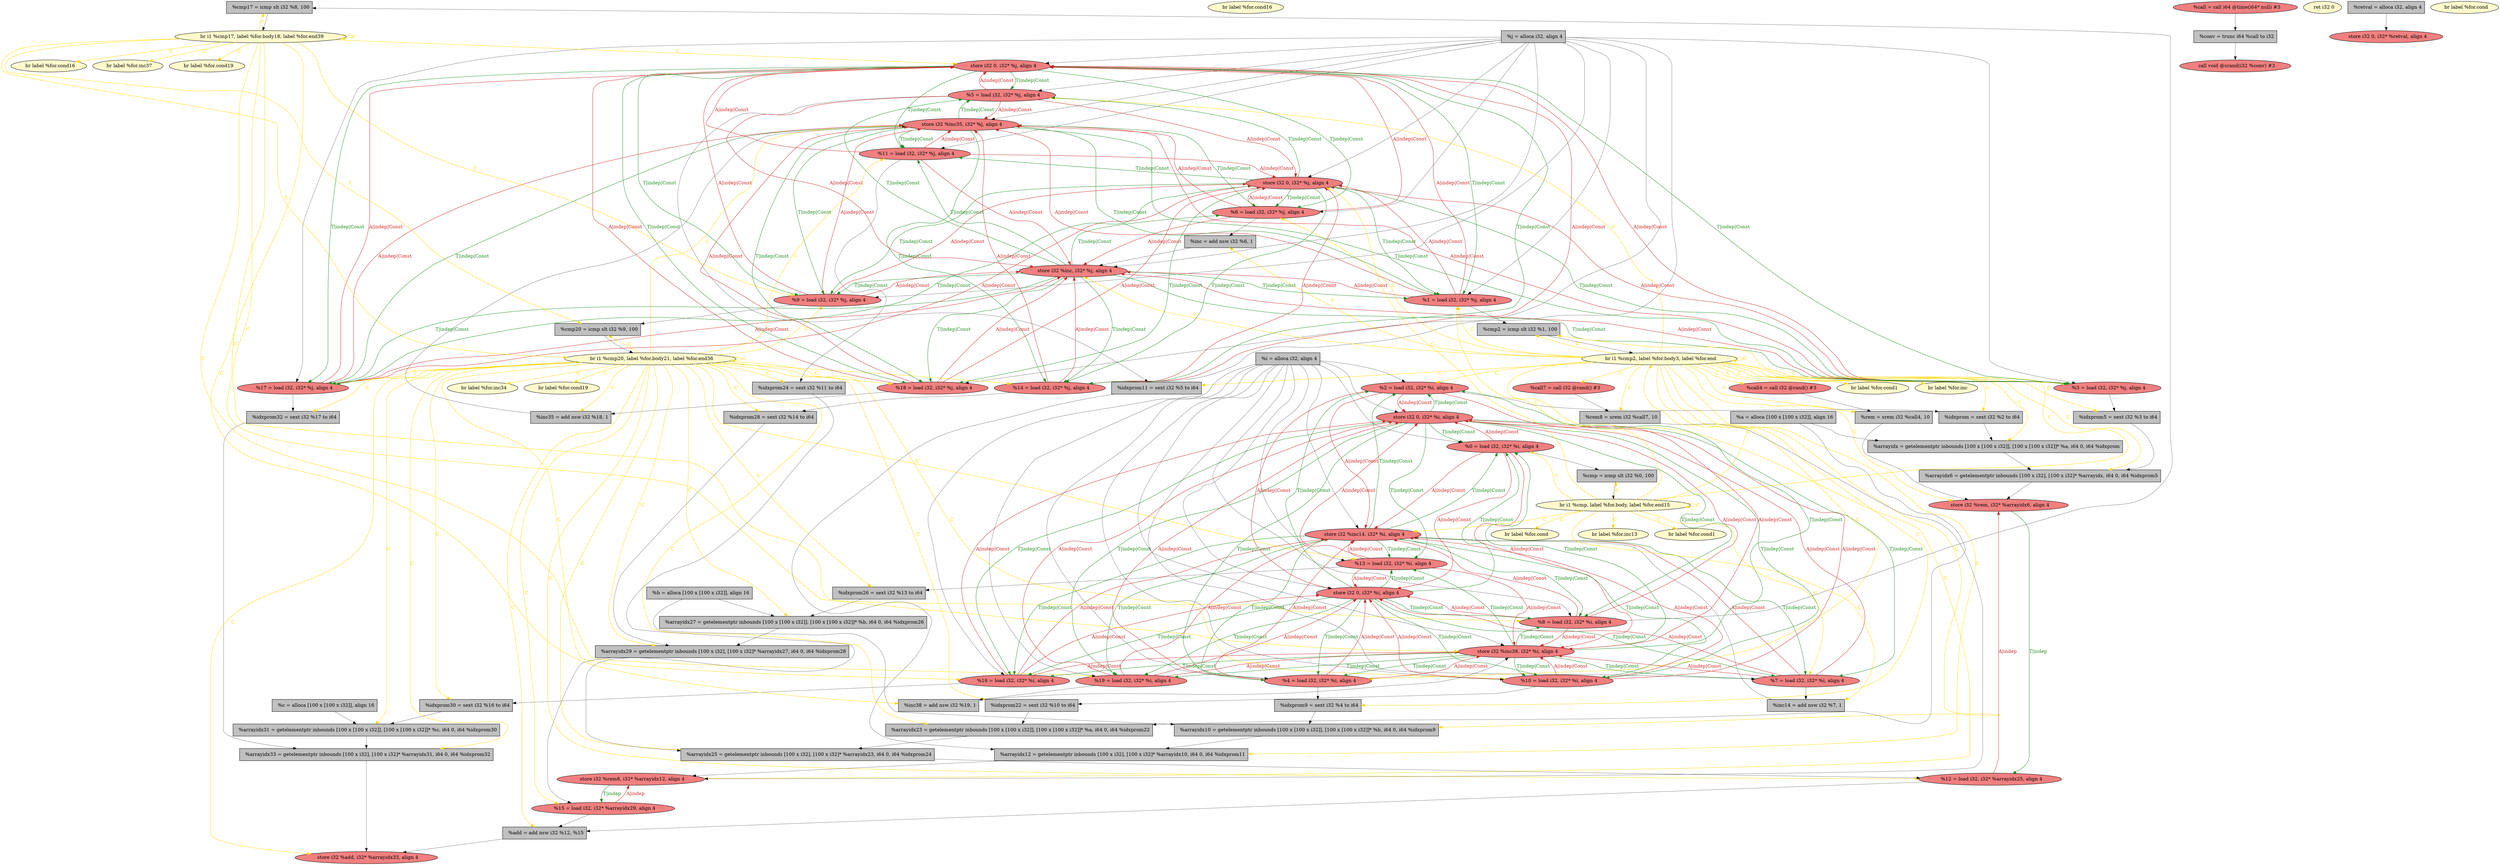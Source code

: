 
digraph G {


node105 [fillcolor=grey,label="  %cmp17 = icmp slt i32 %8, 100",shape=rectangle,style=filled ]
node103 [fillcolor=lightcoral,label="  store i32 0, i32* %i, align 4",shape=ellipse,style=filled ]
node101 [fillcolor=lemonchiffon,label="  br label %for.cond",shape=ellipse,style=filled ]
node100 [fillcolor=grey,label="  %cmp = icmp slt i32 %0, 100",shape=rectangle,style=filled ]
node97 [fillcolor=grey,label="  %inc14 = add nsw i32 %7, 1",shape=rectangle,style=filled ]
node99 [fillcolor=grey,label="  %idxprom32 = sext i32 %17 to i64",shape=rectangle,style=filled ]
node96 [fillcolor=lemonchiffon,label="  br label %for.inc13",shape=ellipse,style=filled ]
node95 [fillcolor=lemonchiffon,label="  br label %for.cond1",shape=ellipse,style=filled ]
node93 [fillcolor=grey,label="  %cmp20 = icmp slt i32 %9, 100",shape=rectangle,style=filled ]
node46 [fillcolor=lightcoral,label="  %15 = load i32, i32* %arrayidx29, align 4",shape=ellipse,style=filled ]
node34 [fillcolor=grey,label="  %j = alloca i32, align 4",shape=rectangle,style=filled ]
node56 [fillcolor=lightcoral,label="  %call4 = call i32 @rand() #3",shape=ellipse,style=filled ]
node42 [fillcolor=grey,label="  %inc = add nsw i32 %6, 1",shape=rectangle,style=filled ]
node32 [fillcolor=lightcoral,label="  %5 = load i32, i32* %j, align 4",shape=ellipse,style=filled ]
node68 [fillcolor=lemonchiffon,label="  br i1 %cmp2, label %for.body3, label %for.end",shape=ellipse,style=filled ]
node38 [fillcolor=lemonchiffon,label="  br i1 %cmp20, label %for.body21, label %for.end36",shape=ellipse,style=filled ]
node33 [fillcolor=grey,label="  %rem8 = srem i32 %call7, 10",shape=rectangle,style=filled ]
node102 [fillcolor=grey,label="  %idxprom = sext i32 %2 to i64",shape=rectangle,style=filled ]
node53 [fillcolor=grey,label="  %arrayidx33 = getelementptr inbounds [100 x i32], [100 x i32]* %arrayidx31, i64 0, i64 %idxprom32",shape=rectangle,style=filled ]
node43 [fillcolor=lemonchiffon,label="  br label %for.cond16",shape=ellipse,style=filled ]
node40 [fillcolor=lightcoral,label="  %3 = load i32, i32* %j, align 4",shape=ellipse,style=filled ]
node41 [fillcolor=grey,label="  %rem = srem i32 %call4, 10",shape=rectangle,style=filled ]
node62 [fillcolor=lemonchiffon,label="  br label %for.inc37",shape=ellipse,style=filled ]
node50 [fillcolor=grey,label="  %c = alloca [100 x [100 x i32]], align 16",shape=rectangle,style=filled ]
node22 [fillcolor=grey,label="  %arrayidx25 = getelementptr inbounds [100 x i32], [100 x i32]* %arrayidx23, i64 0, i64 %idxprom24",shape=rectangle,style=filled ]
node57 [fillcolor=lightcoral,label="  store i32 %rem, i32* %arrayidx6, align 4",shape=ellipse,style=filled ]
node24 [fillcolor=lightcoral,label="  %0 = load i32, i32* %i, align 4",shape=ellipse,style=filled ]
node18 [fillcolor=lightcoral,label="  %14 = load i32, i32* %j, align 4",shape=ellipse,style=filled ]
node39 [fillcolor=grey,label="  %b = alloca [100 x [100 x i32]], align 16",shape=rectangle,style=filled ]
node45 [fillcolor=lightcoral,label="  %19 = load i32, i32* %i, align 4",shape=ellipse,style=filled ]
node31 [fillcolor=lightcoral,label="  %17 = load i32, i32* %j, align 4",shape=ellipse,style=filled ]
node17 [fillcolor=lightcoral,label="  %16 = load i32, i32* %i, align 4",shape=ellipse,style=filled ]
node104 [fillcolor=lemonchiffon,label="  br label %for.cond16",shape=ellipse,style=filled ]
node72 [fillcolor=grey,label="  %inc38 = add nsw i32 %19, 1",shape=rectangle,style=filled ]
node92 [fillcolor=lightcoral,label="  %7 = load i32, i32* %i, align 4",shape=ellipse,style=filled ]
node70 [fillcolor=lightcoral,label="  %4 = load i32, i32* %i, align 4",shape=ellipse,style=filled ]
node36 [fillcolor=grey,label="  %arrayidx23 = getelementptr inbounds [100 x [100 x i32]], [100 x [100 x i32]]* %a, i64 0, i64 %idxprom22",shape=rectangle,style=filled ]
node52 [fillcolor=grey,label="  %inc35 = add nsw i32 %18, 1",shape=rectangle,style=filled ]
node20 [fillcolor=grey,label="  %idxprom26 = sext i32 %13 to i64",shape=rectangle,style=filled ]
node26 [fillcolor=grey,label="  %add = add nsw i32 %12, %15",shape=rectangle,style=filled ]
node29 [fillcolor=lemonchiffon,label="  br label %for.cond1",shape=ellipse,style=filled ]
node35 [fillcolor=grey,label="  %a = alloca [100 x [100 x i32]], align 16",shape=rectangle,style=filled ]
node49 [fillcolor=grey,label="  %arrayidx = getelementptr inbounds [100 x [100 x i32]], [100 x [100 x i32]]* %a, i64 0, i64 %idxprom",shape=rectangle,style=filled ]
node64 [fillcolor=lemonchiffon,label="  br i1 %cmp17, label %for.body18, label %for.end39",shape=ellipse,style=filled ]
node73 [fillcolor=lightcoral,label="  %1 = load i32, i32* %j, align 4",shape=ellipse,style=filled ]
node89 [fillcolor=grey,label="  %idxprom11 = sext i32 %5 to i64",shape=rectangle,style=filled ]
node15 [fillcolor=grey,label="  %arrayidx31 = getelementptr inbounds [100 x [100 x i32]], [100 x [100 x i32]]* %c, i64 0, i64 %idxprom30",shape=rectangle,style=filled ]
node16 [fillcolor=grey,label="  %idxprom30 = sext i32 %16 to i64",shape=rectangle,style=filled ]
node27 [fillcolor=lightcoral,label="  %10 = load i32, i32* %i, align 4",shape=ellipse,style=filled ]
node28 [fillcolor=lightcoral,label="  call void @srand(i32 %conv) #3",shape=ellipse,style=filled ]
node30 [fillcolor=lightcoral,label="  %call7 = call i32 @rand() #3",shape=ellipse,style=filled ]
node37 [fillcolor=grey,label="  %arrayidx10 = getelementptr inbounds [100 x [100 x i32]], [100 x [100 x i32]]* %b, i64 0, i64 %idxprom9",shape=rectangle,style=filled ]
node51 [fillcolor=lemonchiffon,label="  ret i32 0",shape=ellipse,style=filled ]
node47 [fillcolor=lightcoral,label="  store i32 %rem8, i32* %arrayidx12, align 4",shape=ellipse,style=filled ]
node91 [fillcolor=grey,label="  %arrayidx12 = getelementptr inbounds [100 x i32], [100 x i32]* %arrayidx10, i64 0, i64 %idxprom11",shape=rectangle,style=filled ]
node85 [fillcolor=lightcoral,label="  %8 = load i32, i32* %i, align 4",shape=ellipse,style=filled ]
node55 [fillcolor=lightcoral,label="  store i32 %inc35, i32* %j, align 4",shape=ellipse,style=filled ]
node58 [fillcolor=lightcoral,label="  %9 = load i32, i32* %j, align 4",shape=ellipse,style=filled ]
node59 [fillcolor=grey,label="  %idxprom22 = sext i32 %10 to i64",shape=rectangle,style=filled ]
node60 [fillcolor=lightcoral,label="  store i32 %inc38, i32* %i, align 4",shape=ellipse,style=filled ]
node19 [fillcolor=grey,label="  %arrayidx27 = getelementptr inbounds [100 x [100 x i32]], [100 x [100 x i32]]* %b, i64 0, i64 %idxprom26",shape=rectangle,style=filled ]
node63 [fillcolor=lemonchiffon,label="  br label %for.inc34",shape=ellipse,style=filled ]
node76 [fillcolor=lightcoral,label="  store i32 0, i32* %i, align 4",shape=ellipse,style=filled ]
node65 [fillcolor=grey,label="  %arrayidx29 = getelementptr inbounds [100 x i32], [100 x i32]* %arrayidx27, i64 0, i64 %idxprom28",shape=rectangle,style=filled ]
node44 [fillcolor=lemonchiffon,label="  br label %for.cond19",shape=ellipse,style=filled ]
node66 [fillcolor=lightcoral,label="  store i32 0, i32* %retval, align 4",shape=ellipse,style=filled ]
node21 [fillcolor=lemonchiffon,label="  br label %for.inc",shape=ellipse,style=filled ]
node25 [fillcolor=lightcoral,label="  %12 = load i32, i32* %arrayidx25, align 4",shape=ellipse,style=filled ]
node69 [fillcolor=grey,label="  %idxprom9 = sext i32 %4 to i64",shape=rectangle,style=filled ]
node94 [fillcolor=lightcoral,label="  store i32 %inc, i32* %j, align 4",shape=ellipse,style=filled ]
node81 [fillcolor=lemonchiffon,label="  br label %for.cond19",shape=ellipse,style=filled ]
node98 [fillcolor=lightcoral,label="  store i32 %inc14, i32* %i, align 4",shape=ellipse,style=filled ]
node71 [fillcolor=grey,label="  %idxprom5 = sext i32 %3 to i64",shape=rectangle,style=filled ]
node61 [fillcolor=lightcoral,label="  %18 = load i32, i32* %j, align 4",shape=ellipse,style=filled ]
node74 [fillcolor=grey,label="  %retval = alloca i32, align 4",shape=rectangle,style=filled ]
node75 [fillcolor=lemonchiffon,label="  br i1 %cmp, label %for.body, label %for.end15",shape=ellipse,style=filled ]
node86 [fillcolor=lightcoral,label="  %2 = load i32, i32* %i, align 4",shape=ellipse,style=filled ]
node90 [fillcolor=lightcoral,label="  %call = call i64 @time(i64* null) #3",shape=ellipse,style=filled ]
node77 [fillcolor=grey,label="  %idxprom28 = sext i32 %14 to i64",shape=rectangle,style=filled ]
node78 [fillcolor=grey,label="  %arrayidx6 = getelementptr inbounds [100 x i32], [100 x i32]* %arrayidx, i64 0, i64 %idxprom5",shape=rectangle,style=filled ]
node54 [fillcolor=lightcoral,label="  store i32 0, i32* %j, align 4",shape=ellipse,style=filled ]
node79 [fillcolor=lightcoral,label="  %6 = load i32, i32* %j, align 4",shape=ellipse,style=filled ]
node67 [fillcolor=lightcoral,label="  store i32 %add, i32* %arrayidx33, align 4",shape=ellipse,style=filled ]
node80 [fillcolor=lightcoral,label="  %13 = load i32, i32* %i, align 4",shape=ellipse,style=filled ]
node82 [fillcolor=grey,label="  %idxprom24 = sext i32 %11 to i64",shape=rectangle,style=filled ]
node23 [fillcolor=lightcoral,label="  %11 = load i32, i32* %j, align 4",shape=ellipse,style=filled ]
node83 [fillcolor=lemonchiffon,label="  br label %for.cond",shape=ellipse,style=filled ]
node84 [fillcolor=grey,label="  %cmp2 = icmp slt i32 %1, 100",shape=rectangle,style=filled ]
node87 [fillcolor=grey,label="  %conv = trunc i64 %call to i32",shape=rectangle,style=filled ]
node48 [fillcolor=grey,label="  %i = alloca i32, align 4",shape=rectangle,style=filled ]
node88 [fillcolor=lightcoral,label="  store i32 0, i32* %j, align 4",shape=ellipse,style=filled ]

node64->node72 [style=solid,color=gold,label="C",penwidth=1.0,fontcolor=gold ]
node92->node76 [style=solid,color=firebrick3,label="A|indep|Const",penwidth=1.0,fontcolor=firebrick3 ]
node76->node92 [style=solid,color=forestgreen,label="T|indep|Const",penwidth=1.0,fontcolor=forestgreen ]
node75->node92 [style=solid,color=gold,label="C",penwidth=1.0,fontcolor=gold ]
node54->node18 [style=solid,color=forestgreen,label="T|indep|Const",penwidth=1.0,fontcolor=forestgreen ]
node88->node58 [style=solid,color=forestgreen,label="T|indep|Const",penwidth=1.0,fontcolor=forestgreen ]
node58->node88 [style=solid,color=firebrick3,label="A|indep|Const",penwidth=1.0,fontcolor=firebrick3 ]
node48->node98 [style=solid,color=black,label="",penwidth=0.5,fontcolor=black ]
node18->node54 [style=solid,color=firebrick3,label="A|indep|Const",penwidth=1.0,fontcolor=firebrick3 ]
node73->node88 [style=solid,color=firebrick3,label="A|indep|Const",penwidth=1.0,fontcolor=firebrick3 ]
node85->node60 [style=solid,color=firebrick3,label="A|indep|Const",penwidth=1.0,fontcolor=firebrick3 ]
node40->node94 [style=solid,color=firebrick3,label="A|indep|Const",penwidth=1.0,fontcolor=firebrick3 ]
node18->node94 [style=solid,color=firebrick3,label="A|indep|Const",penwidth=1.0,fontcolor=firebrick3 ]
node75->node68 [style=solid,color=gold,label="C",penwidth=1.0,fontcolor=gold ]
node40->node54 [style=solid,color=firebrick3,label="A|indep|Const",penwidth=1.0,fontcolor=firebrick3 ]
node92->node103 [style=solid,color=firebrick3,label="A|indep|Const",penwidth=1.0,fontcolor=firebrick3 ]
node76->node85 [style=solid,color=forestgreen,label="T|indep|Const",penwidth=1.0,fontcolor=forestgreen ]
node45->node103 [style=solid,color=firebrick3,label="A|indep|Const",penwidth=1.0,fontcolor=firebrick3 ]
node58->node54 [style=solid,color=firebrick3,label="A|indep|Const",penwidth=1.0,fontcolor=firebrick3 ]
node60->node27 [style=solid,color=forestgreen,label="T|indep|Const",penwidth=1.0,fontcolor=forestgreen ]
node55->node18 [style=solid,color=forestgreen,label="T|indep|Const",penwidth=1.0,fontcolor=forestgreen ]
node60->node17 [style=solid,color=forestgreen,label="T|indep|Const",penwidth=1.0,fontcolor=forestgreen ]
node31->node55 [style=solid,color=firebrick3,label="A|indep|Const",penwidth=1.0,fontcolor=firebrick3 ]
node60->node45 [style=solid,color=forestgreen,label="T|indep|Const",penwidth=1.0,fontcolor=forestgreen ]
node52->node55 [style=solid,color=black,label="",penwidth=0.5,fontcolor=black ]
node64->node54 [style=solid,color=gold,label="C",penwidth=1.0,fontcolor=gold ]
node26->node67 [style=solid,color=black,label="",penwidth=0.5,fontcolor=black ]
node65->node46 [style=solid,color=black,label="",penwidth=0.5,fontcolor=black ]
node68->node89 [style=solid,color=gold,label="C",penwidth=1.0,fontcolor=gold ]
node61->node88 [style=solid,color=firebrick3,label="A|indep|Const",penwidth=1.0,fontcolor=firebrick3 ]
node85->node76 [style=solid,color=firebrick3,label="A|indep|Const",penwidth=1.0,fontcolor=firebrick3 ]
node32->node94 [style=solid,color=firebrick3,label="A|indep|Const",penwidth=1.0,fontcolor=firebrick3 ]
node94->node32 [style=solid,color=forestgreen,label="T|indep|Const",penwidth=1.0,fontcolor=forestgreen ]
node39->node37 [style=solid,color=black,label="",penwidth=0.5,fontcolor=black ]
node38->node46 [style=solid,color=gold,label="C",penwidth=1.0,fontcolor=gold ]
node23->node54 [style=solid,color=firebrick3,label="A|indep|Const",penwidth=1.0,fontcolor=firebrick3 ]
node90->node87 [style=solid,color=black,label="",penwidth=0.5,fontcolor=black ]
node46->node26 [style=solid,color=black,label="",penwidth=0.5,fontcolor=black ]
node85->node98 [style=solid,color=firebrick3,label="A|indep|Const",penwidth=1.0,fontcolor=firebrick3 ]
node34->node18 [style=solid,color=black,label="",penwidth=0.5,fontcolor=black ]
node31->node54 [style=solid,color=firebrick3,label="A|indep|Const",penwidth=1.0,fontcolor=firebrick3 ]
node75->node24 [style=solid,color=gold,label="C",penwidth=1.0,fontcolor=gold ]
node34->node94 [style=solid,color=black,label="",penwidth=0.5,fontcolor=black ]
node15->node53 [style=solid,color=black,label="",penwidth=0.5,fontcolor=black ]
node54->node40 [style=solid,color=forestgreen,label="T|indep|Const",penwidth=1.0,fontcolor=forestgreen ]
node34->node32 [style=solid,color=black,label="",penwidth=0.5,fontcolor=black ]
node34->node23 [style=solid,color=black,label="",penwidth=0.5,fontcolor=black ]
node88->node61 [style=solid,color=forestgreen,label="T|indep|Const",penwidth=1.0,fontcolor=forestgreen ]
node48->node103 [style=solid,color=black,label="",penwidth=0.5,fontcolor=black ]
node49->node78 [style=solid,color=black,label="",penwidth=0.5,fontcolor=black ]
node88->node73 [style=solid,color=forestgreen,label="T|indep|Const",penwidth=1.0,fontcolor=forestgreen ]
node73->node54 [style=solid,color=firebrick3,label="A|indep|Const",penwidth=1.0,fontcolor=firebrick3 ]
node34->node88 [style=solid,color=black,label="",penwidth=0.5,fontcolor=black ]
node38->node67 [style=solid,color=gold,label="C",penwidth=1.0,fontcolor=gold ]
node34->node79 [style=solid,color=black,label="",penwidth=0.5,fontcolor=black ]
node23->node88 [style=solid,color=firebrick3,label="A|indep|Const",penwidth=1.0,fontcolor=firebrick3 ]
node54->node73 [style=solid,color=forestgreen,label="T|indep|Const",penwidth=1.0,fontcolor=forestgreen ]
node17->node16 [style=solid,color=black,label="",penwidth=0.5,fontcolor=black ]
node55->node23 [style=solid,color=forestgreen,label="T|indep|Const",penwidth=1.0,fontcolor=forestgreen ]
node50->node15 [style=solid,color=black,label="",penwidth=0.5,fontcolor=black ]
node38->node18 [style=solid,color=gold,label="C",penwidth=1.0,fontcolor=gold ]
node64->node81 [style=solid,color=gold,label="C",penwidth=1.0,fontcolor=gold ]
node99->node53 [style=solid,color=black,label="",penwidth=0.5,fontcolor=black ]
node40->node55 [style=solid,color=firebrick3,label="A|indep|Const",penwidth=1.0,fontcolor=firebrick3 ]
node54->node31 [style=solid,color=forestgreen,label="T|indep|Const",penwidth=1.0,fontcolor=forestgreen ]
node94->node61 [style=solid,color=forestgreen,label="T|indep|Const",penwidth=1.0,fontcolor=forestgreen ]
node73->node94 [style=solid,color=firebrick3,label="A|indep|Const",penwidth=1.0,fontcolor=firebrick3 ]
node76->node45 [style=solid,color=forestgreen,label="T|indep|Const",penwidth=1.0,fontcolor=forestgreen ]
node56->node41 [style=solid,color=black,label="",penwidth=0.5,fontcolor=black ]
node45->node76 [style=solid,color=firebrick3,label="A|indep|Const",penwidth=1.0,fontcolor=firebrick3 ]
node45->node72 [style=solid,color=black,label="",penwidth=0.5,fontcolor=black ]
node34->node58 [style=solid,color=black,label="",penwidth=0.5,fontcolor=black ]
node100->node75 [style=solid,color=black,label="",penwidth=0.5,fontcolor=black ]
node37->node91 [style=solid,color=black,label="",penwidth=0.5,fontcolor=black ]
node75->node100 [style=solid,color=gold,label="C",penwidth=1.0,fontcolor=gold ]
node34->node73 [style=solid,color=black,label="",penwidth=0.5,fontcolor=black ]
node103->node86 [style=solid,color=forestgreen,label="T|indep|Const",penwidth=1.0,fontcolor=forestgreen ]
node38->node59 [style=solid,color=gold,label="C",penwidth=1.0,fontcolor=gold ]
node55->node40 [style=solid,color=forestgreen,label="T|indep|Const",penwidth=1.0,fontcolor=forestgreen ]
node64->node85 [style=solid,color=gold,label="C",penwidth=1.0,fontcolor=gold ]
node72->node60 [style=solid,color=black,label="",penwidth=0.5,fontcolor=black ]
node73->node55 [style=solid,color=firebrick3,label="A|indep|Const",penwidth=1.0,fontcolor=firebrick3 ]
node48->node86 [style=solid,color=black,label="",penwidth=0.5,fontcolor=black ]
node55->node32 [style=solid,color=forestgreen,label="T|indep|Const",penwidth=1.0,fontcolor=forestgreen ]
node23->node55 [style=solid,color=firebrick3,label="A|indep|Const",penwidth=1.0,fontcolor=firebrick3 ]
node64->node38 [style=solid,color=gold,label="C",penwidth=1.0,fontcolor=gold ]
node85->node105 [style=solid,color=black,label="",penwidth=0.5,fontcolor=black ]
node79->node88 [style=solid,color=firebrick3,label="A|indep|Const",penwidth=1.0,fontcolor=firebrick3 ]
node77->node65 [style=solid,color=black,label="",penwidth=0.5,fontcolor=black ]
node79->node54 [style=solid,color=firebrick3,label="A|indep|Const",penwidth=1.0,fontcolor=firebrick3 ]
node55->node61 [style=solid,color=forestgreen,label="T|indep|Const",penwidth=1.0,fontcolor=forestgreen ]
node94->node58 [style=solid,color=forestgreen,label="T|indep|Const",penwidth=1.0,fontcolor=forestgreen ]
node23->node94 [style=solid,color=firebrick3,label="A|indep|Const",penwidth=1.0,fontcolor=firebrick3 ]
node94->node18 [style=solid,color=forestgreen,label="T|indep|Const",penwidth=1.0,fontcolor=forestgreen ]
node54->node32 [style=solid,color=forestgreen,label="T|indep|Const",penwidth=1.0,fontcolor=forestgreen ]
node22->node25 [style=solid,color=black,label="",penwidth=0.5,fontcolor=black ]
node40->node71 [style=solid,color=black,label="",penwidth=0.5,fontcolor=black ]
node103->node17 [style=solid,color=forestgreen,label="T|indep|Const",penwidth=1.0,fontcolor=forestgreen ]
node76->node86 [style=solid,color=forestgreen,label="T|indep|Const",penwidth=1.0,fontcolor=forestgreen ]
node38->node80 [style=solid,color=gold,label="C",penwidth=1.0,fontcolor=gold ]
node98->node80 [style=solid,color=forestgreen,label="T|indep|Const",penwidth=1.0,fontcolor=forestgreen ]
node55->node31 [style=solid,color=forestgreen,label="T|indep|Const",penwidth=1.0,fontcolor=forestgreen ]
node61->node94 [style=solid,color=firebrick3,label="A|indep|Const",penwidth=1.0,fontcolor=firebrick3 ]
node64->node105 [style=solid,color=gold,label="C",penwidth=1.0,fontcolor=gold ]
node80->node103 [style=solid,color=firebrick3,label="A|indep|Const",penwidth=1.0,fontcolor=firebrick3 ]
node32->node54 [style=solid,color=firebrick3,label="A|indep|Const",penwidth=1.0,fontcolor=firebrick3 ]
node68->node21 [style=solid,color=gold,label="C",penwidth=1.0,fontcolor=gold ]
node46->node47 [style=solid,color=firebrick3,label="A|indep",penwidth=1.0,fontcolor=firebrick3 ]
node68->node57 [style=solid,color=gold,label="C",penwidth=1.0,fontcolor=gold ]
node38->node55 [style=solid,color=gold,label="C",penwidth=1.0,fontcolor=gold ]
node38->node25 [style=solid,color=gold,label="C",penwidth=1.0,fontcolor=gold ]
node75->node73 [style=solid,color=gold,label="C",penwidth=1.0,fontcolor=gold ]
node75->node29 [style=solid,color=gold,label="C",penwidth=1.0,fontcolor=gold ]
node54->node61 [style=solid,color=forestgreen,label="T|indep|Const",penwidth=1.0,fontcolor=forestgreen ]
node38->node44 [style=solid,color=gold,label="C",penwidth=1.0,fontcolor=gold ]
node38->node19 [style=solid,color=gold,label="C",penwidth=1.0,fontcolor=gold ]
node88->node79 [style=solid,color=forestgreen,label="T|indep|Const",penwidth=1.0,fontcolor=forestgreen ]
node80->node60 [style=solid,color=firebrick3,label="A|indep|Const",penwidth=1.0,fontcolor=firebrick3 ]
node61->node52 [style=solid,color=black,label="",penwidth=0.5,fontcolor=black ]
node61->node55 [style=solid,color=firebrick3,label="A|indep|Const",penwidth=1.0,fontcolor=firebrick3 ]
node68->node91 [style=solid,color=gold,label="C",penwidth=1.0,fontcolor=gold ]
node38->node26 [style=solid,color=gold,label="C",penwidth=1.0,fontcolor=gold ]
node103->node85 [style=solid,color=forestgreen,label="T|indep|Const",penwidth=1.0,fontcolor=forestgreen ]
node38->node22 [style=solid,color=gold,label="C",penwidth=1.0,fontcolor=gold ]
node88->node23 [style=solid,color=forestgreen,label="T|indep|Const",penwidth=1.0,fontcolor=forestgreen ]
node48->node60 [style=solid,color=black,label="",penwidth=0.5,fontcolor=black ]
node91->node47 [style=solid,color=black,label="",penwidth=0.5,fontcolor=black ]
node38->node17 [style=solid,color=gold,label="C",penwidth=1.0,fontcolor=gold ]
node31->node88 [style=solid,color=firebrick3,label="A|indep|Const",penwidth=1.0,fontcolor=firebrick3 ]
node57->node25 [style=solid,color=forestgreen,label="T|indep",penwidth=1.0,fontcolor=forestgreen ]
node60->node86 [style=solid,color=forestgreen,label="T|indep|Const",penwidth=1.0,fontcolor=forestgreen ]
node98->node92 [style=solid,color=forestgreen,label="T|indep|Const",penwidth=1.0,fontcolor=forestgreen ]
node68->node33 [style=solid,color=gold,label="C",penwidth=1.0,fontcolor=gold ]
node60->node80 [style=solid,color=forestgreen,label="T|indep|Const",penwidth=1.0,fontcolor=forestgreen ]
node68->node37 [style=solid,color=gold,label="C",penwidth=1.0,fontcolor=gold ]
node88->node31 [style=solid,color=forestgreen,label="T|indep|Const",penwidth=1.0,fontcolor=forestgreen ]
node31->node99 [style=solid,color=black,label="",penwidth=0.5,fontcolor=black ]
node18->node88 [style=solid,color=firebrick3,label="A|indep|Const",penwidth=1.0,fontcolor=firebrick3 ]
node98->node45 [style=solid,color=forestgreen,label="T|indep|Const",penwidth=1.0,fontcolor=forestgreen ]
node35->node36 [style=solid,color=black,label="",penwidth=0.5,fontcolor=black ]
node103->node80 [style=solid,color=forestgreen,label="T|indep|Const",penwidth=1.0,fontcolor=forestgreen ]
node76->node24 [style=solid,color=forestgreen,label="T|indep|Const",penwidth=1.0,fontcolor=forestgreen ]
node97->node98 [style=solid,color=black,label="",penwidth=0.5,fontcolor=black ]
node27->node60 [style=solid,color=firebrick3,label="A|indep|Const",penwidth=1.0,fontcolor=firebrick3 ]
node18->node77 [style=solid,color=black,label="",penwidth=0.5,fontcolor=black ]
node55->node79 [style=solid,color=forestgreen,label="T|indep|Const",penwidth=1.0,fontcolor=forestgreen ]
node64->node62 [style=solid,color=gold,label="C",penwidth=1.0,fontcolor=gold ]
node80->node98 [style=solid,color=firebrick3,label="A|indep|Const",penwidth=1.0,fontcolor=firebrick3 ]
node64->node64 [style=solid,color=gold,label="C",penwidth=1.0,fontcolor=gold ]
node35->node49 [style=solid,color=black,label="",penwidth=0.5,fontcolor=black ]
node85->node103 [style=solid,color=firebrick3,label="A|indep|Const",penwidth=1.0,fontcolor=firebrick3 ]
node92->node60 [style=solid,color=firebrick3,label="A|indep|Const",penwidth=1.0,fontcolor=firebrick3 ]
node75->node84 [style=solid,color=gold,label="C",penwidth=1.0,fontcolor=gold ]
node68->node68 [style=solid,color=gold,label="C",penwidth=1.0,fontcolor=gold ]
node17->node76 [style=solid,color=firebrick3,label="A|indep|Const",penwidth=1.0,fontcolor=firebrick3 ]
node60->node70 [style=solid,color=forestgreen,label="T|indep|Const",penwidth=1.0,fontcolor=forestgreen ]
node17->node103 [style=solid,color=firebrick3,label="A|indep|Const",penwidth=1.0,fontcolor=firebrick3 ]
node38->node23 [style=solid,color=gold,label="C",penwidth=1.0,fontcolor=gold ]
node75->node98 [style=solid,color=gold,label="C",penwidth=1.0,fontcolor=gold ]
node38->node53 [style=solid,color=gold,label="C",penwidth=1.0,fontcolor=gold ]
node54->node23 [style=solid,color=forestgreen,label="T|indep|Const",penwidth=1.0,fontcolor=forestgreen ]
node103->node45 [style=solid,color=forestgreen,label="T|indep|Const",penwidth=1.0,fontcolor=forestgreen ]
node34->node40 [style=solid,color=black,label="",penwidth=0.5,fontcolor=black ]
node68->node95 [style=solid,color=gold,label="C",penwidth=1.0,fontcolor=gold ]
node68->node47 [style=solid,color=gold,label="C",penwidth=1.0,fontcolor=gold ]
node38->node52 [style=solid,color=gold,label="C",penwidth=1.0,fontcolor=gold ]
node38->node15 [style=solid,color=gold,label="C",penwidth=1.0,fontcolor=gold ]
node86->node76 [style=solid,color=firebrick3,label="A|indep|Const",penwidth=1.0,fontcolor=firebrick3 ]
node24->node100 [style=solid,color=black,label="",penwidth=0.5,fontcolor=black ]
node75->node75 [style=solid,color=gold,label="C",penwidth=1.0,fontcolor=gold ]
node75->node88 [style=solid,color=gold,label="C",penwidth=1.0,fontcolor=gold ]
node68->node79 [style=solid,color=gold,label="C",penwidth=1.0,fontcolor=gold ]
node68->node30 [style=solid,color=gold,label="C",penwidth=1.0,fontcolor=gold ]
node48->node76 [style=solid,color=black,label="",penwidth=0.5,fontcolor=black ]
node98->node85 [style=solid,color=forestgreen,label="T|indep|Const",penwidth=1.0,fontcolor=forestgreen ]
node68->node86 [style=solid,color=gold,label="C",penwidth=1.0,fontcolor=gold ]
node64->node58 [style=solid,color=gold,label="C",penwidth=1.0,fontcolor=gold ]
node68->node71 [style=solid,color=gold,label="C",penwidth=1.0,fontcolor=gold ]
node42->node94 [style=solid,color=black,label="",penwidth=0.5,fontcolor=black ]
node38->node99 [style=solid,color=gold,label="C",penwidth=1.0,fontcolor=gold ]
node64->node93 [style=solid,color=gold,label="C",penwidth=1.0,fontcolor=gold ]
node38->node20 [style=solid,color=gold,label="C",penwidth=1.0,fontcolor=gold ]
node48->node92 [style=solid,color=black,label="",penwidth=0.5,fontcolor=black ]
node55->node73 [style=solid,color=forestgreen,label="T|indep|Const",penwidth=1.0,fontcolor=forestgreen ]
node68->node56 [style=solid,color=gold,label="C",penwidth=1.0,fontcolor=gold ]
node94->node31 [style=solid,color=forestgreen,label="T|indep|Const",penwidth=1.0,fontcolor=forestgreen ]
node84->node68 [style=solid,color=black,label="",penwidth=0.5,fontcolor=black ]
node75->node97 [style=solid,color=gold,label="C",penwidth=1.0,fontcolor=gold ]
node48->node80 [style=solid,color=black,label="",penwidth=0.5,fontcolor=black ]
node24->node60 [style=solid,color=firebrick3,label="A|indep|Const",penwidth=1.0,fontcolor=firebrick3 ]
node68->node40 [style=solid,color=gold,label="C",penwidth=1.0,fontcolor=gold ]
node38->node65 [style=solid,color=gold,label="C",penwidth=1.0,fontcolor=gold ]
node38->node38 [style=solid,color=gold,label="C",penwidth=1.0,fontcolor=gold ]
node68->node41 [style=solid,color=gold,label="C",penwidth=1.0,fontcolor=gold ]
node64->node45 [style=solid,color=gold,label="C",penwidth=1.0,fontcolor=gold ]
node60->node24 [style=solid,color=forestgreen,label="T|indep|Const",penwidth=1.0,fontcolor=forestgreen ]
node58->node94 [style=solid,color=firebrick3,label="A|indep|Const",penwidth=1.0,fontcolor=firebrick3 ]
node38->node16 [style=solid,color=gold,label="C",penwidth=1.0,fontcolor=gold ]
node31->node94 [style=solid,color=firebrick3,label="A|indep|Const",penwidth=1.0,fontcolor=firebrick3 ]
node34->node55 [style=solid,color=black,label="",penwidth=0.5,fontcolor=black ]
node27->node76 [style=solid,color=firebrick3,label="A|indep|Const",penwidth=1.0,fontcolor=firebrick3 ]
node98->node70 [style=solid,color=forestgreen,label="T|indep|Const",penwidth=1.0,fontcolor=forestgreen ]
node68->node102 [style=solid,color=gold,label="C",penwidth=1.0,fontcolor=gold ]
node24->node103 [style=solid,color=firebrick3,label="A|indep|Const",penwidth=1.0,fontcolor=firebrick3 ]
node94->node23 [style=solid,color=forestgreen,label="T|indep|Const",penwidth=1.0,fontcolor=forestgreen ]
node34->node31 [style=solid,color=black,label="",penwidth=0.5,fontcolor=black ]
node92->node97 [style=solid,color=black,label="",penwidth=0.5,fontcolor=black ]
node53->node67 [style=solid,color=black,label="",penwidth=0.5,fontcolor=black ]
node79->node42 [style=solid,color=black,label="",penwidth=0.5,fontcolor=black ]
node45->node98 [style=solid,color=firebrick3,label="A|indep|Const",penwidth=1.0,fontcolor=firebrick3 ]
node34->node61 [style=solid,color=black,label="",penwidth=0.5,fontcolor=black ]
node68->node70 [style=solid,color=gold,label="C",penwidth=1.0,fontcolor=gold ]
node34->node54 [style=solid,color=black,label="",penwidth=0.5,fontcolor=black ]
node75->node96 [style=solid,color=gold,label="C",penwidth=1.0,fontcolor=gold ]
node30->node33 [style=solid,color=black,label="",penwidth=0.5,fontcolor=black ]
node70->node98 [style=solid,color=firebrick3,label="A|indep|Const",penwidth=1.0,fontcolor=firebrick3 ]
node48->node45 [style=solid,color=black,label="",penwidth=0.5,fontcolor=black ]
node38->node63 [style=solid,color=gold,label="C",penwidth=1.0,fontcolor=gold ]
node24->node98 [style=solid,color=firebrick3,label="A|indep|Const",penwidth=1.0,fontcolor=firebrick3 ]
node76->node27 [style=solid,color=forestgreen,label="T|indep|Const",penwidth=1.0,fontcolor=forestgreen ]
node76->node17 [style=solid,color=forestgreen,label="T|indep|Const",penwidth=1.0,fontcolor=forestgreen ]
node32->node88 [style=solid,color=firebrick3,label="A|indep|Const",penwidth=1.0,fontcolor=firebrick3 ]
node88->node32 [style=solid,color=forestgreen,label="T|indep|Const",penwidth=1.0,fontcolor=forestgreen ]
node68->node78 [style=solid,color=gold,label="C",penwidth=1.0,fontcolor=gold ]
node18->node55 [style=solid,color=firebrick3,label="A|indep|Const",penwidth=1.0,fontcolor=firebrick3 ]
node64->node43 [style=solid,color=gold,label="C",penwidth=1.0,fontcolor=gold ]
node76->node80 [style=solid,color=forestgreen,label="T|indep|Const",penwidth=1.0,fontcolor=forestgreen ]
node80->node76 [style=solid,color=firebrick3,label="A|indep|Const",penwidth=1.0,fontcolor=firebrick3 ]
node17->node98 [style=solid,color=firebrick3,label="A|indep|Const",penwidth=1.0,fontcolor=firebrick3 ]
node32->node89 [style=solid,color=black,label="",penwidth=0.5,fontcolor=black ]
node103->node27 [style=solid,color=forestgreen,label="T|indep|Const",penwidth=1.0,fontcolor=forestgreen ]
node27->node98 [style=solid,color=firebrick3,label="A|indep|Const",penwidth=1.0,fontcolor=firebrick3 ]
node88->node40 [style=solid,color=forestgreen,label="T|indep|Const",penwidth=1.0,fontcolor=forestgreen ]
node54->node58 [style=solid,color=forestgreen,label="T|indep|Const",penwidth=1.0,fontcolor=forestgreen ]
node27->node59 [style=solid,color=black,label="",penwidth=0.5,fontcolor=black ]
node94->node79 [style=solid,color=forestgreen,label="T|indep|Const",penwidth=1.0,fontcolor=forestgreen ]
node40->node88 [style=solid,color=firebrick3,label="A|indep|Const",penwidth=1.0,fontcolor=firebrick3 ]
node58->node55 [style=solid,color=firebrick3,label="A|indep|Const",penwidth=1.0,fontcolor=firebrick3 ]
node24->node76 [style=solid,color=firebrick3,label="A|indep|Const",penwidth=1.0,fontcolor=firebrick3 ]
node80->node20 [style=solid,color=black,label="",penwidth=0.5,fontcolor=black ]
node23->node82 [style=solid,color=black,label="",penwidth=0.5,fontcolor=black ]
node68->node32 [style=solid,color=gold,label="C",penwidth=1.0,fontcolor=gold ]
node105->node64 [style=solid,color=black,label="",penwidth=0.5,fontcolor=black ]
node68->node94 [style=solid,color=gold,label="C",penwidth=1.0,fontcolor=gold ]
node38->node36 [style=solid,color=gold,label="C",penwidth=1.0,fontcolor=gold ]
node38->node93 [style=solid,color=gold,label="C",penwidth=1.0,fontcolor=gold ]
node103->node92 [style=solid,color=forestgreen,label="T|indep|Const",penwidth=1.0,fontcolor=forestgreen ]
node39->node19 [style=solid,color=black,label="",penwidth=0.5,fontcolor=black ]
node54->node79 [style=solid,color=forestgreen,label="T|indep|Const",penwidth=1.0,fontcolor=forestgreen ]
node58->node93 [style=solid,color=black,label="",penwidth=0.5,fontcolor=black ]
node70->node60 [style=solid,color=firebrick3,label="A|indep|Const",penwidth=1.0,fontcolor=firebrick3 ]
node48->node85 [style=solid,color=black,label="",penwidth=0.5,fontcolor=black ]
node68->node49 [style=solid,color=gold,label="C",penwidth=1.0,fontcolor=gold ]
node70->node103 [style=solid,color=firebrick3,label="A|indep|Const",penwidth=1.0,fontcolor=firebrick3 ]
node78->node57 [style=solid,color=black,label="",penwidth=0.5,fontcolor=black ]
node68->node73 [style=solid,color=gold,label="C",penwidth=1.0,fontcolor=gold ]
node19->node65 [style=solid,color=black,label="",penwidth=0.5,fontcolor=black ]
node55->node58 [style=solid,color=forestgreen,label="T|indep|Const",penwidth=1.0,fontcolor=forestgreen ]
node70->node69 [style=solid,color=black,label="",penwidth=0.5,fontcolor=black ]
node36->node22 [style=solid,color=black,label="",penwidth=0.5,fontcolor=black ]
node75->node101 [style=solid,color=gold,label="C",penwidth=1.0,fontcolor=gold ]
node76->node70 [style=solid,color=forestgreen,label="T|indep|Const",penwidth=1.0,fontcolor=forestgreen ]
node48->node27 [style=solid,color=black,label="",penwidth=0.5,fontcolor=black ]
node71->node78 [style=solid,color=black,label="",penwidth=0.5,fontcolor=black ]
node17->node60 [style=solid,color=firebrick3,label="A|indep|Const",penwidth=1.0,fontcolor=firebrick3 ]
node102->node49 [style=solid,color=black,label="",penwidth=0.5,fontcolor=black ]
node98->node17 [style=solid,color=forestgreen,label="T|indep|Const",penwidth=1.0,fontcolor=forestgreen ]
node38->node77 [style=solid,color=gold,label="C",penwidth=1.0,fontcolor=gold ]
node25->node57 [style=solid,color=firebrick3,label="A|indep",penwidth=1.0,fontcolor=firebrick3 ]
node74->node66 [style=solid,color=black,label="",penwidth=0.5,fontcolor=black ]
node86->node102 [style=solid,color=black,label="",penwidth=0.5,fontcolor=black ]
node48->node17 [style=solid,color=black,label="",penwidth=0.5,fontcolor=black ]
node73->node84 [style=solid,color=black,label="",penwidth=0.5,fontcolor=black ]
node32->node55 [style=solid,color=firebrick3,label="A|indep|Const",penwidth=1.0,fontcolor=firebrick3 ]
node68->node42 [style=solid,color=gold,label="C",penwidth=1.0,fontcolor=gold ]
node25->node26 [style=solid,color=black,label="",penwidth=0.5,fontcolor=black ]
node60->node92 [style=solid,color=forestgreen,label="T|indep|Const",penwidth=1.0,fontcolor=forestgreen ]
node38->node61 [style=solid,color=gold,label="C",penwidth=1.0,fontcolor=gold ]
node64->node60 [style=solid,color=gold,label="C",penwidth=1.0,fontcolor=gold ]
node16->node15 [style=solid,color=black,label="",penwidth=0.5,fontcolor=black ]
node88->node18 [style=solid,color=forestgreen,label="T|indep|Const",penwidth=1.0,fontcolor=forestgreen ]
node41->node57 [style=solid,color=black,label="",penwidth=0.5,fontcolor=black ]
node94->node40 [style=solid,color=forestgreen,label="T|indep|Const",penwidth=1.0,fontcolor=forestgreen ]
node79->node94 [style=solid,color=firebrick3,label="A|indep|Const",penwidth=1.0,fontcolor=firebrick3 ]
node33->node47 [style=solid,color=black,label="",penwidth=0.5,fontcolor=black ]
node38->node58 [style=solid,color=gold,label="C",penwidth=1.0,fontcolor=gold ]
node98->node24 [style=solid,color=forestgreen,label="T|indep|Const",penwidth=1.0,fontcolor=forestgreen ]
node98->node27 [style=solid,color=forestgreen,label="T|indep|Const",penwidth=1.0,fontcolor=forestgreen ]
node47->node46 [style=solid,color=forestgreen,label="T|indep",penwidth=1.0,fontcolor=forestgreen ]
node82->node22 [style=solid,color=black,label="",penwidth=0.5,fontcolor=black ]
node68->node84 [style=solid,color=gold,label="C",penwidth=1.0,fontcolor=gold ]
node92->node98 [style=solid,color=firebrick3,label="A|indep|Const",penwidth=1.0,fontcolor=firebrick3 ]
node38->node82 [style=solid,color=gold,label="C",penwidth=1.0,fontcolor=gold ]
node70->node76 [style=solid,color=firebrick3,label="A|indep|Const",penwidth=1.0,fontcolor=firebrick3 ]
node103->node70 [style=solid,color=forestgreen,label="T|indep|Const",penwidth=1.0,fontcolor=forestgreen ]
node86->node98 [style=solid,color=firebrick3,label="A|indep|Const",penwidth=1.0,fontcolor=firebrick3 ]
node60->node85 [style=solid,color=forestgreen,label="T|indep|Const",penwidth=1.0,fontcolor=forestgreen ]
node38->node27 [style=solid,color=gold,label="C",penwidth=1.0,fontcolor=gold ]
node94->node73 [style=solid,color=forestgreen,label="T|indep|Const",penwidth=1.0,fontcolor=forestgreen ]
node93->node38 [style=solid,color=black,label="",penwidth=0.5,fontcolor=black ]
node98->node86 [style=solid,color=forestgreen,label="T|indep|Const",penwidth=1.0,fontcolor=forestgreen ]
node69->node37 [style=solid,color=black,label="",penwidth=0.5,fontcolor=black ]
node48->node24 [style=solid,color=black,label="",penwidth=0.5,fontcolor=black ]
node68->node69 [style=solid,color=gold,label="C",penwidth=1.0,fontcolor=gold ]
node87->node28 [style=solid,color=black,label="",penwidth=0.5,fontcolor=black ]
node79->node55 [style=solid,color=firebrick3,label="A|indep|Const",penwidth=1.0,fontcolor=firebrick3 ]
node38->node31 [style=solid,color=gold,label="C",penwidth=1.0,fontcolor=gold ]
node20->node19 [style=solid,color=black,label="",penwidth=0.5,fontcolor=black ]
node27->node103 [style=solid,color=firebrick3,label="A|indep|Const",penwidth=1.0,fontcolor=firebrick3 ]
node59->node36 [style=solid,color=black,label="",penwidth=0.5,fontcolor=black ]
node86->node60 [style=solid,color=firebrick3,label="A|indep|Const",penwidth=1.0,fontcolor=firebrick3 ]
node45->node60 [style=solid,color=firebrick3,label="A|indep|Const",penwidth=1.0,fontcolor=firebrick3 ]
node48->node70 [style=solid,color=black,label="",penwidth=0.5,fontcolor=black ]
node89->node91 [style=solid,color=black,label="",penwidth=0.5,fontcolor=black ]
node103->node24 [style=solid,color=forestgreen,label="T|indep|Const",penwidth=1.0,fontcolor=forestgreen ]
node86->node103 [style=solid,color=firebrick3,label="A|indep|Const",penwidth=1.0,fontcolor=firebrick3 ]
node61->node54 [style=solid,color=firebrick3,label="A|indep|Const",penwidth=1.0,fontcolor=firebrick3 ]


}
